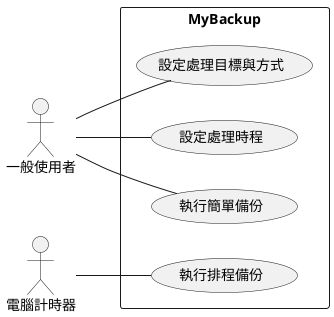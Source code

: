 @startuml

left to right direction

actor normal as "一般使用者"
actor computer as "電腦計時器"

rectangle MyBackup {
    normal -- (設定處理目標與方式)
    normal -- (設定處理時程)
    normal -- (執行簡單備份)
    computer -- (執行排程備份)
}

@enduml
